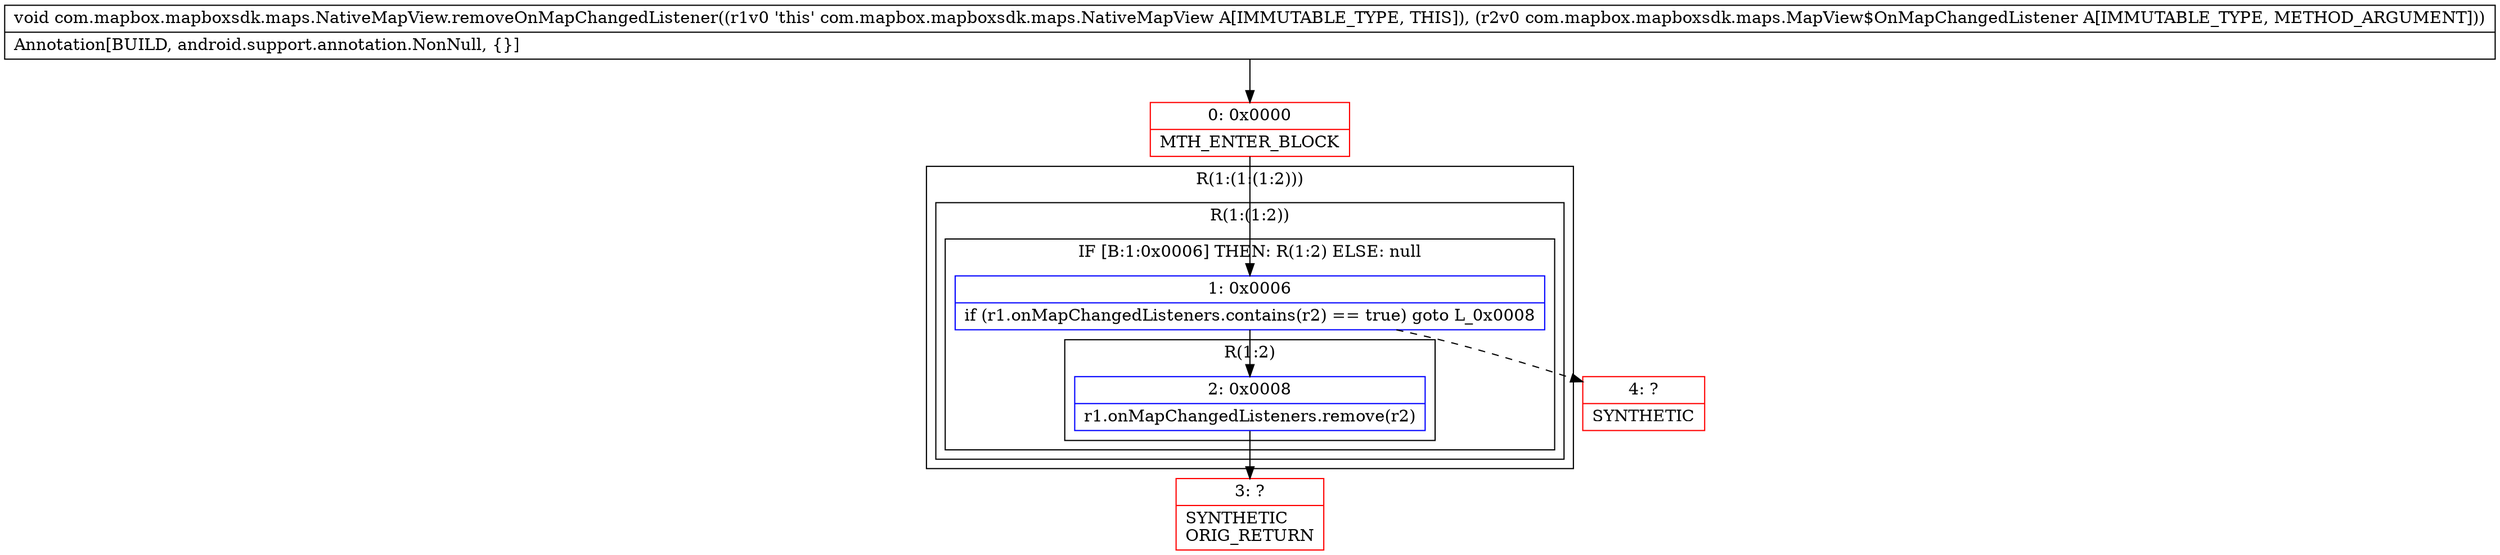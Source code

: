 digraph "CFG forcom.mapbox.mapboxsdk.maps.NativeMapView.removeOnMapChangedListener(Lcom\/mapbox\/mapboxsdk\/maps\/MapView$OnMapChangedListener;)V" {
subgraph cluster_Region_2000900702 {
label = "R(1:(1:(1:2)))";
node [shape=record,color=blue];
subgraph cluster_Region_118744555 {
label = "R(1:(1:2))";
node [shape=record,color=blue];
subgraph cluster_IfRegion_638408340 {
label = "IF [B:1:0x0006] THEN: R(1:2) ELSE: null";
node [shape=record,color=blue];
Node_1 [shape=record,label="{1\:\ 0x0006|if (r1.onMapChangedListeners.contains(r2) == true) goto L_0x0008\l}"];
subgraph cluster_Region_630066294 {
label = "R(1:2)";
node [shape=record,color=blue];
Node_2 [shape=record,label="{2\:\ 0x0008|r1.onMapChangedListeners.remove(r2)\l}"];
}
}
}
}
Node_0 [shape=record,color=red,label="{0\:\ 0x0000|MTH_ENTER_BLOCK\l}"];
Node_3 [shape=record,color=red,label="{3\:\ ?|SYNTHETIC\lORIG_RETURN\l}"];
Node_4 [shape=record,color=red,label="{4\:\ ?|SYNTHETIC\l}"];
MethodNode[shape=record,label="{void com.mapbox.mapboxsdk.maps.NativeMapView.removeOnMapChangedListener((r1v0 'this' com.mapbox.mapboxsdk.maps.NativeMapView A[IMMUTABLE_TYPE, THIS]), (r2v0 com.mapbox.mapboxsdk.maps.MapView$OnMapChangedListener A[IMMUTABLE_TYPE, METHOD_ARGUMENT]))  | Annotation[BUILD, android.support.annotation.NonNull, \{\}]\l}"];
MethodNode -> Node_0;
Node_1 -> Node_2;
Node_1 -> Node_4[style=dashed];
Node_2 -> Node_3;
Node_0 -> Node_1;
}

